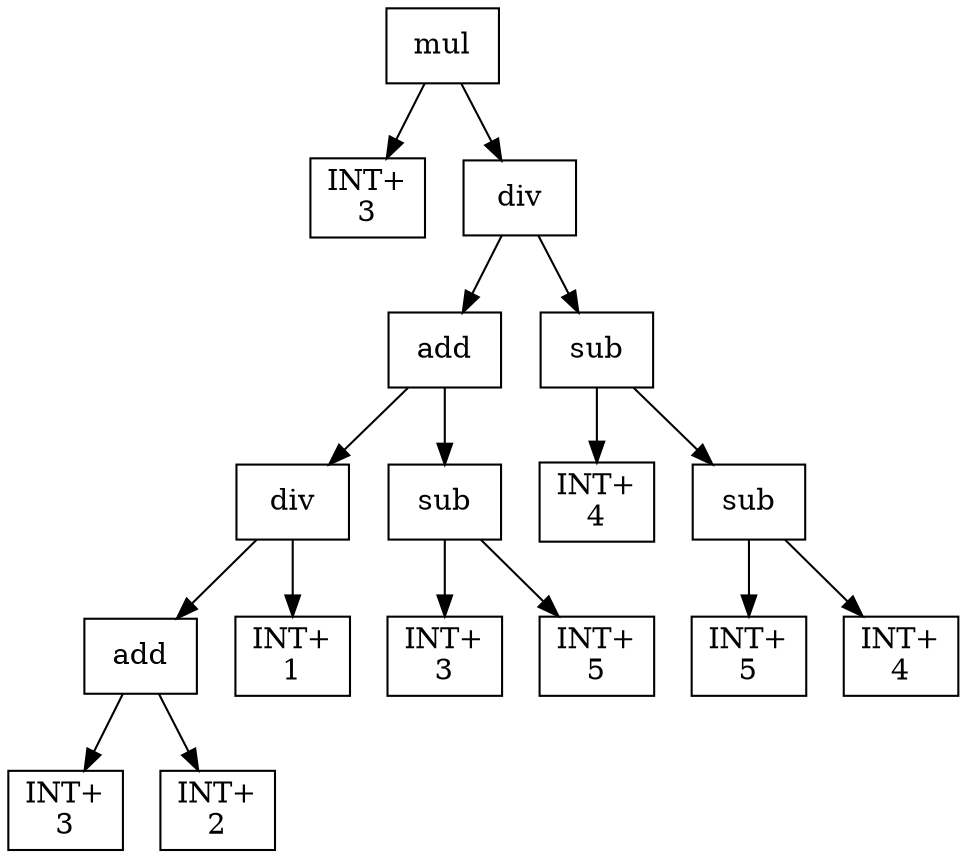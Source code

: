 digraph expr {
  node [shape=box];
  n1 [label="mul"];
  n2 [label="INT+\n3"];
  n3 [label="div"];
  n4 [label="add"];
  n5 [label="div"];
  n6 [label="add"];
  n7 [label="INT+\n3"];
  n8 [label="INT+\n2"];
  n6 -> n7;
  n6 -> n8;
  n9 [label="INT+\n1"];
  n5 -> n6;
  n5 -> n9;
  n10 [label="sub"];
  n11 [label="INT+\n3"];
  n12 [label="INT+\n5"];
  n10 -> n11;
  n10 -> n12;
  n4 -> n5;
  n4 -> n10;
  n13 [label="sub"];
  n14 [label="INT+\n4"];
  n15 [label="sub"];
  n16 [label="INT+\n5"];
  n17 [label="INT+\n4"];
  n15 -> n16;
  n15 -> n17;
  n13 -> n14;
  n13 -> n15;
  n3 -> n4;
  n3 -> n13;
  n1 -> n2;
  n1 -> n3;
}